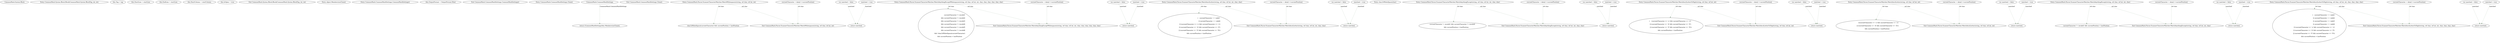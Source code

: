 digraph  {
n8 [label="CommonMark.Syntax.Block", span=""];
n0 [cluster="CommonMark.Syntax.Block.Block(CommonMark.Syntax.BlockTag, int, int)", label="Entry CommonMark.Syntax.Block.Block(CommonMark.Syntax.BlockTag, int, int)", span="9-9"];
n1 [cluster="CommonMark.Syntax.Block.Block(CommonMark.Syntax.BlockTag, int, int)", label="this.Tag = tag", span="11-11"];
n2 [cluster="CommonMark.Syntax.Block.Block(CommonMark.Syntax.BlockTag, int, int)", label="this.StartLine = startLine", span="12-12"];
n3 [cluster="CommonMark.Syntax.Block.Block(CommonMark.Syntax.BlockTag, int, int)", label="this.EndLine = startLine", span="13-13"];
n4 [cluster="CommonMark.Syntax.Block.Block(CommonMark.Syntax.BlockTag, int, int)", label="this.StartColumn = startColumn", span="14-14"];
n6 [cluster="CommonMark.Syntax.Block.Block(CommonMark.Syntax.BlockTag, int, int)", label="this.IsOpen = true", span="16-16"];
n7 [cluster="CommonMark.Syntax.Block.Block(CommonMark.Syntax.BlockTag, int, int)", label="Exit CommonMark.Syntax.Block.Block(CommonMark.Syntax.BlockTag, int, int)", span="9-9"];
m0_6 [cluster="object.MemberwiseClone()", file="BlockMethods.cs", label="Entry object.MemberwiseClone()", span="0-0"];
m0_0 [cluster="CommonMark.CommonMarkSettings.CommonMarkSettings()", file="BlockMethods.cs", label="Entry CommonMark.CommonMarkSettings.CommonMarkSettings()", span="8-8"];
m0_1 [cluster="CommonMark.CommonMarkSettings.CommonMarkSettings()", file="BlockMethods.cs", label="this.OutputFormat = OutputFormat.Html", span="10-10"];
m0_2 [cluster="CommonMark.CommonMarkSettings.CommonMarkSettings()", file="BlockMethods.cs", label="Exit CommonMark.CommonMarkSettings.CommonMarkSettings()", span="8-8"];
m0_3 [cluster="CommonMark.CommonMarkSettings.Clone()", file="BlockMethods.cs", label="Entry CommonMark.CommonMarkSettings.Clone()", span="35-35"];
m0_4 [cluster="CommonMark.CommonMarkSettings.Clone()", file="BlockMethods.cs", label="return (CommonMarkSettings)this.MemberwiseClone();", span="37-37"];
m0_5 [cluster="CommonMark.CommonMarkSettings.Clone()", file="BlockMethods.cs", label="Exit CommonMark.CommonMarkSettings.Clone()", span="35-35"];
m0_7 [file="BlockMethods.cs", label="CommonMark.CommonMarkSettings", span=""];
m2_0 [cluster="CommonMark.Parser.ScannerCharacterMatcher.MatchWhitespaces(string, ref char, ref int, int)", file="ScannerCharacterMatcher.cs", label="Entry CommonMark.Parser.ScannerCharacterMatcher.MatchWhitespaces(string, ref char, ref int, int)", span="17-17"];
m2_1 [cluster="CommonMark.Parser.ScannerCharacterMatcher.MatchWhitespaces(string, ref char, ref int, int)", file="ScannerCharacterMatcher.cs", label="var matched = false", span="19-19"];
m2_2 [cluster="CommonMark.Parser.ScannerCharacterMatcher.MatchWhitespaces(string, ref char, ref int, int)", file="ScannerCharacterMatcher.cs", label="char.IsWhiteSpace(currentCharacter) && currentPosition < lastPosition", span="20-20"];
m2_3 [cluster="CommonMark.Parser.ScannerCharacterMatcher.MatchWhitespaces(string, ref char, ref int, int)", file="ScannerCharacterMatcher.cs", label="currentCharacter = data[++currentPosition]", span="22-22"];
m2_5 [cluster="CommonMark.Parser.ScannerCharacterMatcher.MatchWhitespaces(string, ref char, ref int, int)", file="ScannerCharacterMatcher.cs", label="return matched;", span="25-25"];
m2_4 [cluster="CommonMark.Parser.ScannerCharacterMatcher.MatchWhitespaces(string, ref char, ref int, int)", file="ScannerCharacterMatcher.cs", label="matched = true", span="23-23"];
m2_6 [cluster="CommonMark.Parser.ScannerCharacterMatcher.MatchWhitespaces(string, ref char, ref int, int)", file="ScannerCharacterMatcher.cs", label="Exit CommonMark.Parser.ScannerCharacterMatcher.MatchWhitespaces(string, ref char, ref int, int)", span="17-17"];
m2_50 [cluster="CommonMark.Parser.ScannerCharacterMatcher.MatchAnythingExceptWhitespaces(string, ref char, ref int, int, char, char, char, char, char, char)", file="ScannerCharacterMatcher.cs", label="Entry CommonMark.Parser.ScannerCharacterMatcher.MatchAnythingExceptWhitespaces(string, ref char, ref int, int, char, char, char, char, char, char)", span="145-145"];
m2_51 [cluster="CommonMark.Parser.ScannerCharacterMatcher.MatchAnythingExceptWhitespaces(string, ref char, ref int, int, char, char, char, char, char, char)", file="ScannerCharacterMatcher.cs", label="var matched = false", span="148-148"];
m2_52 [cluster="CommonMark.Parser.ScannerCharacterMatcher.MatchAnythingExceptWhitespaces(string, ref char, ref int, int, char, char, char, char, char, char)", file="ScannerCharacterMatcher.cs", label="currentCharacter != invalid1\r\n                && currentCharacter != invalid2\r\n                && currentCharacter != invalid3\r\n                && currentCharacter != invalid4\r\n                && currentCharacter != invalid5\r\n                && currentCharacter != invalid6\r\n                && !char.IsWhiteSpace(currentCharacter)\r\n                && currentPosition < lastPosition", span="149-156"];
m2_53 [cluster="CommonMark.Parser.ScannerCharacterMatcher.MatchAnythingExceptWhitespaces(string, ref char, ref int, int, char, char, char, char, char, char)", file="ScannerCharacterMatcher.cs", label="currentCharacter = data[++currentPosition]", span="158-158"];
m2_55 [cluster="CommonMark.Parser.ScannerCharacterMatcher.MatchAnythingExceptWhitespaces(string, ref char, ref int, int, char, char, char, char, char, char)", file="ScannerCharacterMatcher.cs", label="return matched;", span="161-161"];
m2_54 [cluster="CommonMark.Parser.ScannerCharacterMatcher.MatchAnythingExceptWhitespaces(string, ref char, ref int, int, char, char, char, char, char, char)", file="ScannerCharacterMatcher.cs", label="matched = true", span="159-159"];
m2_56 [cluster="CommonMark.Parser.ScannerCharacterMatcher.MatchAnythingExceptWhitespaces(string, ref char, ref int, int, char, char, char, char, char, char)", file="ScannerCharacterMatcher.cs", label="Exit CommonMark.Parser.ScannerCharacterMatcher.MatchAnythingExceptWhitespaces(string, ref char, ref int, int, char, char, char, char, char, char)", span="145-145"];
m2_29 [cluster="CommonMark.Parser.ScannerCharacterMatcher.MatchAsciiLetter(string, ref char, ref int, int, char, char)", file="ScannerCharacterMatcher.cs", label="Entry CommonMark.Parser.ScannerCharacterMatcher.MatchAsciiLetter(string, ref char, ref int, int, char, char)", span="97-97"];
m2_30 [cluster="CommonMark.Parser.ScannerCharacterMatcher.MatchAsciiLetter(string, ref char, ref int, int, char, char)", file="ScannerCharacterMatcher.cs", label="var matched = false", span="99-99"];
m2_31 [cluster="CommonMark.Parser.ScannerCharacterMatcher.MatchAsciiLetter(string, ref char, ref int, int, char, char)", file="ScannerCharacterMatcher.cs", label="(   currentCharacter == valid1 \r\n                    || currentCharacter == valid2\r\n                    || (currentCharacter >= 'a' && currentCharacter <= 'z')\r\n                    || (currentCharacter >= 'A' && currentCharacter <= 'Z')\r\n                    || (currentCharacter >= '0' && currentCharacter <= '9'))\r\n                  && currentPosition < lastPosition", span="100-105"];
m2_32 [cluster="CommonMark.Parser.ScannerCharacterMatcher.MatchAsciiLetter(string, ref char, ref int, int, char, char)", file="ScannerCharacterMatcher.cs", label="currentCharacter = data[++currentPosition]", span="107-107"];
m2_34 [cluster="CommonMark.Parser.ScannerCharacterMatcher.MatchAsciiLetter(string, ref char, ref int, int, char, char)", file="ScannerCharacterMatcher.cs", label="return matched;", span="110-110"];
m2_33 [cluster="CommonMark.Parser.ScannerCharacterMatcher.MatchAsciiLetter(string, ref char, ref int, int, char, char)", file="ScannerCharacterMatcher.cs", label="matched = true", span="108-108"];
m2_35 [cluster="CommonMark.Parser.ScannerCharacterMatcher.MatchAsciiLetter(string, ref char, ref int, int, char, char)", file="ScannerCharacterMatcher.cs", label="Exit CommonMark.Parser.ScannerCharacterMatcher.MatchAsciiLetter(string, ref char, ref int, int, char, char)", span="97-97"];
m2_7 [cluster="char.IsWhiteSpace(char)", file="ScannerCharacterMatcher.cs", label="Entry char.IsWhiteSpace(char)", span="0-0"];
m2_43 [cluster="CommonMark.Parser.ScannerCharacterMatcher.MatchAnythingExcept(string, ref char, ref int, int, char, char)", file="ScannerCharacterMatcher.cs", label="Entry CommonMark.Parser.ScannerCharacterMatcher.MatchAnythingExcept(string, ref char, ref int, int, char, char)", span="130-130"];
m2_44 [cluster="CommonMark.Parser.ScannerCharacterMatcher.MatchAnythingExcept(string, ref char, ref int, int, char, char)", file="ScannerCharacterMatcher.cs", label="var matched = false", span="132-132"];
m2_45 [cluster="CommonMark.Parser.ScannerCharacterMatcher.MatchAnythingExcept(string, ref char, ref int, int, char, char)", file="ScannerCharacterMatcher.cs", label="currentCharacter != invalid1 && currentCharacter != invalid2 \r\n                && currentPosition < lastPosition", span="133-134"];
m2_46 [cluster="CommonMark.Parser.ScannerCharacterMatcher.MatchAnythingExcept(string, ref char, ref int, int, char, char)", file="ScannerCharacterMatcher.cs", label="currentCharacter = data[++currentPosition]", span="136-136"];
m2_48 [cluster="CommonMark.Parser.ScannerCharacterMatcher.MatchAnythingExcept(string, ref char, ref int, int, char, char)", file="ScannerCharacterMatcher.cs", label="return matched;", span="139-139"];
m2_47 [cluster="CommonMark.Parser.ScannerCharacterMatcher.MatchAnythingExcept(string, ref char, ref int, int, char, char)", file="ScannerCharacterMatcher.cs", label="matched = true", span="137-137"];
m2_49 [cluster="CommonMark.Parser.ScannerCharacterMatcher.MatchAnythingExcept(string, ref char, ref int, int, char, char)", file="ScannerCharacterMatcher.cs", label="Exit CommonMark.Parser.ScannerCharacterMatcher.MatchAnythingExcept(string, ref char, ref int, int, char, char)", span="130-130"];
m2_15 [cluster="CommonMark.Parser.ScannerCharacterMatcher.MatchAsciiLetterOrDigit(string, ref char, ref int, int)", file="ScannerCharacterMatcher.cs", label="Entry CommonMark.Parser.ScannerCharacterMatcher.MatchAsciiLetterOrDigit(string, ref char, ref int, int)", span="53-53"];
m2_16 [cluster="CommonMark.Parser.ScannerCharacterMatcher.MatchAsciiLetterOrDigit(string, ref char, ref int, int)", file="ScannerCharacterMatcher.cs", label="var matched = false", span="55-55"];
m2_17 [cluster="CommonMark.Parser.ScannerCharacterMatcher.MatchAsciiLetterOrDigit(string, ref char, ref int, int)", file="ScannerCharacterMatcher.cs", label="(    (currentCharacter >= 'a' && currentCharacter <= 'z') \r\n                    || (currentCharacter >= 'A' && currentCharacter <= 'Z') \r\n                    || (currentCharacter >= '0' && currentCharacter <= '9'))\r\n                  && currentPosition < lastPosition", span="56-59"];
m2_18 [cluster="CommonMark.Parser.ScannerCharacterMatcher.MatchAsciiLetterOrDigit(string, ref char, ref int, int)", file="ScannerCharacterMatcher.cs", label="currentCharacter = data[++currentPosition]", span="61-61"];
m2_20 [cluster="CommonMark.Parser.ScannerCharacterMatcher.MatchAsciiLetterOrDigit(string, ref char, ref int, int)", file="ScannerCharacterMatcher.cs", label="return matched;", span="64-64"];
m2_19 [cluster="CommonMark.Parser.ScannerCharacterMatcher.MatchAsciiLetterOrDigit(string, ref char, ref int, int)", file="ScannerCharacterMatcher.cs", label="matched = true", span="62-62"];
m2_21 [cluster="CommonMark.Parser.ScannerCharacterMatcher.MatchAsciiLetterOrDigit(string, ref char, ref int, int)", file="ScannerCharacterMatcher.cs", label="Exit CommonMark.Parser.ScannerCharacterMatcher.MatchAsciiLetterOrDigit(string, ref char, ref int, int)", span="53-53"];
m2_8 [cluster="CommonMark.Parser.ScannerCharacterMatcher.MatchAsciiLetter(string, ref char, ref int, int)", file="ScannerCharacterMatcher.cs", label="Entry CommonMark.Parser.ScannerCharacterMatcher.MatchAsciiLetter(string, ref char, ref int, int)", span="34-34"];
m2_9 [cluster="CommonMark.Parser.ScannerCharacterMatcher.MatchAsciiLetter(string, ref char, ref int, int)", file="ScannerCharacterMatcher.cs", label="var matched = false", span="36-36"];
m2_10 [cluster="CommonMark.Parser.ScannerCharacterMatcher.MatchAsciiLetter(string, ref char, ref int, int)", file="ScannerCharacterMatcher.cs", label="((currentCharacter >= 'a' && currentCharacter <= 'z')\r\n                    || (currentCharacter >= 'A' && currentCharacter <= 'Z'))\r\n                  && currentPosition < lastPosition", span="37-39"];
m2_11 [cluster="CommonMark.Parser.ScannerCharacterMatcher.MatchAsciiLetter(string, ref char, ref int, int)", file="ScannerCharacterMatcher.cs", label="currentCharacter = data[++currentPosition]", span="41-41"];
m2_13 [cluster="CommonMark.Parser.ScannerCharacterMatcher.MatchAsciiLetter(string, ref char, ref int, int)", file="ScannerCharacterMatcher.cs", label="return matched;", span="44-44"];
m2_12 [cluster="CommonMark.Parser.ScannerCharacterMatcher.MatchAsciiLetter(string, ref char, ref int, int)", file="ScannerCharacterMatcher.cs", label="matched = true", span="42-42"];
m2_14 [cluster="CommonMark.Parser.ScannerCharacterMatcher.MatchAsciiLetter(string, ref char, ref int, int)", file="ScannerCharacterMatcher.cs", label="Exit CommonMark.Parser.ScannerCharacterMatcher.MatchAsciiLetter(string, ref char, ref int, int)", span="34-34"];
m2_36 [cluster="CommonMark.Parser.ScannerCharacterMatcher.MatchAnythingExcept(string, ref char, ref int, int, char)", file="ScannerCharacterMatcher.cs", label="Entry CommonMark.Parser.ScannerCharacterMatcher.MatchAnythingExcept(string, ref char, ref int, int, char)", span="116-116"];
m2_37 [cluster="CommonMark.Parser.ScannerCharacterMatcher.MatchAnythingExcept(string, ref char, ref int, int, char)", file="ScannerCharacterMatcher.cs", label="var matched = false", span="118-118"];
m2_38 [cluster="CommonMark.Parser.ScannerCharacterMatcher.MatchAnythingExcept(string, ref char, ref int, int, char)", file="ScannerCharacterMatcher.cs", label="currentCharacter != invalid1 && currentPosition < lastPosition", span="119-119"];
m2_39 [cluster="CommonMark.Parser.ScannerCharacterMatcher.MatchAnythingExcept(string, ref char, ref int, int, char)", file="ScannerCharacterMatcher.cs", label="currentCharacter = data[++currentPosition]", span="121-121"];
m2_41 [cluster="CommonMark.Parser.ScannerCharacterMatcher.MatchAnythingExcept(string, ref char, ref int, int, char)", file="ScannerCharacterMatcher.cs", label="return matched;", span="124-124"];
m2_40 [cluster="CommonMark.Parser.ScannerCharacterMatcher.MatchAnythingExcept(string, ref char, ref int, int, char)", file="ScannerCharacterMatcher.cs", label="matched = true", span="122-122"];
m2_42 [cluster="CommonMark.Parser.ScannerCharacterMatcher.MatchAnythingExcept(string, ref char, ref int, int, char)", file="ScannerCharacterMatcher.cs", label="Exit CommonMark.Parser.ScannerCharacterMatcher.MatchAnythingExcept(string, ref char, ref int, int, char)", span="116-116"];
m2_22 [cluster="CommonMark.Parser.ScannerCharacterMatcher.MatchAsciiLetterOrDigit(string, ref char, ref int, int, char, char, char, char)", file="ScannerCharacterMatcher.cs", label="Entry CommonMark.Parser.ScannerCharacterMatcher.MatchAsciiLetterOrDigit(string, ref char, ref int, int, char, char, char, char)", span="73-73"];
m2_23 [cluster="CommonMark.Parser.ScannerCharacterMatcher.MatchAsciiLetterOrDigit(string, ref char, ref int, int, char, char, char, char)", file="ScannerCharacterMatcher.cs", label="var matched = false", span="75-75"];
m2_24 [cluster="CommonMark.Parser.ScannerCharacterMatcher.MatchAsciiLetterOrDigit(string, ref char, ref int, int, char, char, char, char)", file="ScannerCharacterMatcher.cs", label="(   currentCharacter == valid1\r\n                    || currentCharacter == valid2\r\n                    || currentCharacter == valid3\r\n                    || currentCharacter == valid4\r\n                    || (currentCharacter >= 'a' && currentCharacter <= 'z')\r\n                    || (currentCharacter >= 'A' && currentCharacter <= 'Z')\r\n                    || (currentCharacter >= '0' && currentCharacter <= '9'))\r\n                  && currentPosition < lastPosition", span="76-83"];
m2_25 [cluster="CommonMark.Parser.ScannerCharacterMatcher.MatchAsciiLetterOrDigit(string, ref char, ref int, int, char, char, char, char)", file="ScannerCharacterMatcher.cs", label="currentCharacter = data[++currentPosition]", span="85-85"];
m2_27 [cluster="CommonMark.Parser.ScannerCharacterMatcher.MatchAsciiLetterOrDigit(string, ref char, ref int, int, char, char, char, char)", file="ScannerCharacterMatcher.cs", label="return matched;", span="88-88"];
m2_26 [cluster="CommonMark.Parser.ScannerCharacterMatcher.MatchAsciiLetterOrDigit(string, ref char, ref int, int, char, char, char, char)", file="ScannerCharacterMatcher.cs", label="matched = true", span="86-86"];
m2_28 [cluster="CommonMark.Parser.ScannerCharacterMatcher.MatchAsciiLetterOrDigit(string, ref char, ref int, int, char, char, char, char)", file="ScannerCharacterMatcher.cs", label="Exit CommonMark.Parser.ScannerCharacterMatcher.MatchAsciiLetterOrDigit(string, ref char, ref int, int, char, char, char, char)", span="73-73"];
m0_7 -> m0_4  [color=darkseagreen4, key=1, label="CommonMark.CommonMarkSettings", style=dashed];
m2_0 -> m2_2  [color=darkseagreen4, key=1, label="ref char", style=dashed];
m2_0 -> m2_6  [color=darkseagreen4, key=1, label="ref char", style=dashed];
m2_1 -> m2_5  [color=darkseagreen4, key=1, label=matched, style=dashed];
m2_3 -> m2_6  [color=darkseagreen4, key=1, label="ref char", style=dashed];
m2_4 -> m2_5  [color=darkseagreen4, key=1, label=matched, style=dashed];
m2_50 -> m2_52  [color=darkseagreen4, key=1, label="ref char", style=dashed];
m2_50 -> m2_56  [color=darkseagreen4, key=1, label="ref char", style=dashed];
m2_51 -> m2_55  [color=darkseagreen4, key=1, label=matched, style=dashed];
m2_53 -> m2_56  [color=darkseagreen4, key=1, label="ref char", style=dashed];
m2_54 -> m2_55  [color=darkseagreen4, key=1, label=matched, style=dashed];
m2_29 -> m2_31  [color=darkseagreen4, key=1, label="ref char", style=dashed];
m2_29 -> m2_35  [color=darkseagreen4, key=1, label="ref char", style=dashed];
m2_30 -> m2_34  [color=darkseagreen4, key=1, label=matched, style=dashed];
m2_32 -> m2_35  [color=darkseagreen4, key=1, label="ref char", style=dashed];
m2_33 -> m2_34  [color=darkseagreen4, key=1, label=matched, style=dashed];
m2_43 -> m2_45  [color=darkseagreen4, key=1, label="ref char", style=dashed];
m2_43 -> m2_49  [color=darkseagreen4, key=1, label="ref char", style=dashed];
m2_44 -> m2_48  [color=darkseagreen4, key=1, label=matched, style=dashed];
m2_46 -> m2_49  [color=darkseagreen4, key=1, label="ref char", style=dashed];
m2_47 -> m2_48  [color=darkseagreen4, key=1, label=matched, style=dashed];
m2_15 -> m2_17  [color=darkseagreen4, key=1, label="ref char", style=dashed];
m2_15 -> m2_21  [color=darkseagreen4, key=1, label="ref char", style=dashed];
m2_16 -> m2_20  [color=darkseagreen4, key=1, label=matched, style=dashed];
m2_18 -> m2_21  [color=darkseagreen4, key=1, label="ref char", style=dashed];
m2_19 -> m2_20  [color=darkseagreen4, key=1, label=matched, style=dashed];
m2_8 -> m2_10  [color=darkseagreen4, key=1, label="ref char", style=dashed];
m2_8 -> m2_14  [color=darkseagreen4, key=1, label="ref char", style=dashed];
m2_9 -> m2_13  [color=darkseagreen4, key=1, label=matched, style=dashed];
m2_11 -> m2_14  [color=darkseagreen4, key=1, label="ref char", style=dashed];
m2_12 -> m2_13  [color=darkseagreen4, key=1, label=matched, style=dashed];
m2_36 -> m2_38  [color=darkseagreen4, key=1, label="ref char", style=dashed];
m2_36 -> m2_42  [color=darkseagreen4, key=1, label="ref char", style=dashed];
m2_37 -> m2_41  [color=darkseagreen4, key=1, label=matched, style=dashed];
m2_39 -> m2_42  [color=darkseagreen4, key=1, label="ref char", style=dashed];
m2_40 -> m2_41  [color=darkseagreen4, key=1, label=matched, style=dashed];
m2_22 -> m2_24  [color=darkseagreen4, key=1, label="ref char", style=dashed];
m2_22 -> m2_28  [color=darkseagreen4, key=1, label="ref char", style=dashed];
m2_23 -> m2_27  [color=darkseagreen4, key=1, label=matched, style=dashed];
m2_25 -> m2_28  [color=darkseagreen4, key=1, label="ref char", style=dashed];
m2_26 -> m2_27  [color=darkseagreen4, key=1, label=matched, style=dashed];
}
